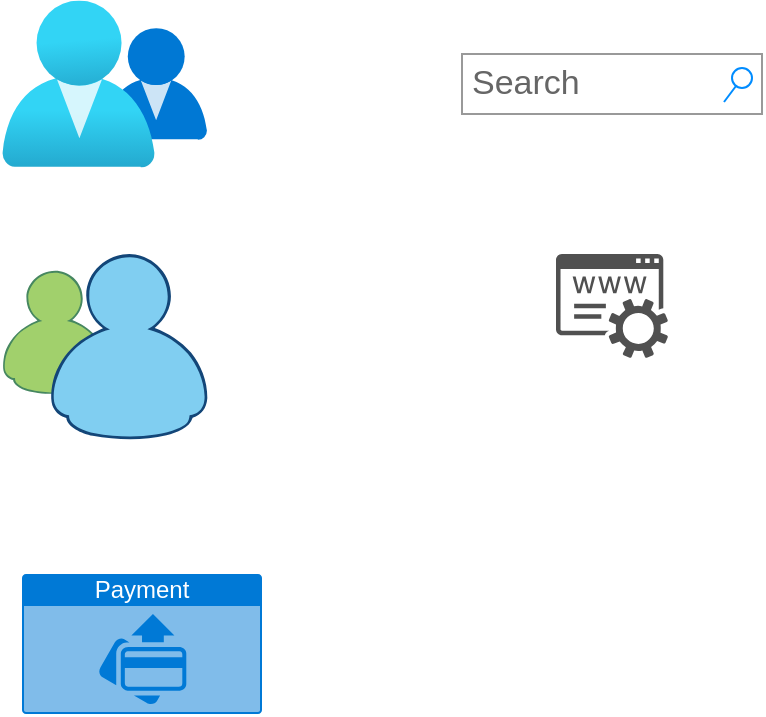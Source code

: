 <mxfile version="28.1.2">
  <diagram name="Page-1" id="c3PF-ROePS8t4eGIkP1m">
    <mxGraphModel dx="1042" dy="608" grid="1" gridSize="10" guides="1" tooltips="1" connect="1" arrows="1" fold="1" page="1" pageScale="1" pageWidth="850" pageHeight="1100" math="0" shadow="0">
      <root>
        <mxCell id="0" />
        <mxCell id="1" parent="0" />
        <mxCell id="DybJGX1wVXwipS3jiP1C-2" value="" style="image;aspect=fixed;html=1;points=[];align=center;fontSize=12;image=img/lib/azure2/management_governance/My_Customers.svg;" vertex="1" parent="1">
          <mxGeometry x="110" y="93.3" width="102.76" height="83.4" as="geometry" />
        </mxCell>
        <mxCell id="DybJGX1wVXwipS3jiP1C-3" value="" style="dashed=0;outlineConnect=0;html=1;align=center;labelPosition=center;verticalLabelPosition=bottom;verticalAlign=top;shape=mxgraph.weblogos.messenger" vertex="1" parent="1">
          <mxGeometry x="110.16" y="220" width="102.6" height="93.4" as="geometry" />
        </mxCell>
        <mxCell id="DybJGX1wVXwipS3jiP1C-4" value="Payment" style="html=1;whiteSpace=wrap;strokeColor=none;fillColor=#0079D6;labelPosition=center;verticalLabelPosition=middle;verticalAlign=top;align=center;fontSize=12;outlineConnect=0;spacingTop=-6;fontColor=#FFFFFF;sketch=0;shape=mxgraph.sitemap.payment;" vertex="1" parent="1">
          <mxGeometry x="120" y="380" width="120" height="70" as="geometry" />
        </mxCell>
        <mxCell id="DybJGX1wVXwipS3jiP1C-6" value="Search" style="strokeWidth=1;shadow=0;dashed=0;align=center;html=1;shape=mxgraph.mockup.forms.searchBox;strokeColor=#999999;mainText=;strokeColor2=#008cff;fontColor=#666666;fontSize=17;align=left;spacingLeft=3;whiteSpace=wrap;" vertex="1" parent="1">
          <mxGeometry x="340" y="120" width="150" height="30" as="geometry" />
        </mxCell>
        <mxCell id="DybJGX1wVXwipS3jiP1C-7" value="" style="sketch=0;pointerEvents=1;shadow=0;dashed=0;html=1;strokeColor=none;fillColor=#505050;labelPosition=center;verticalLabelPosition=bottom;verticalAlign=top;outlineConnect=0;align=center;shape=mxgraph.office.services.registrar_service;" vertex="1" parent="1">
          <mxGeometry x="387" y="220" width="56" height="52" as="geometry" />
        </mxCell>
      </root>
    </mxGraphModel>
  </diagram>
</mxfile>

